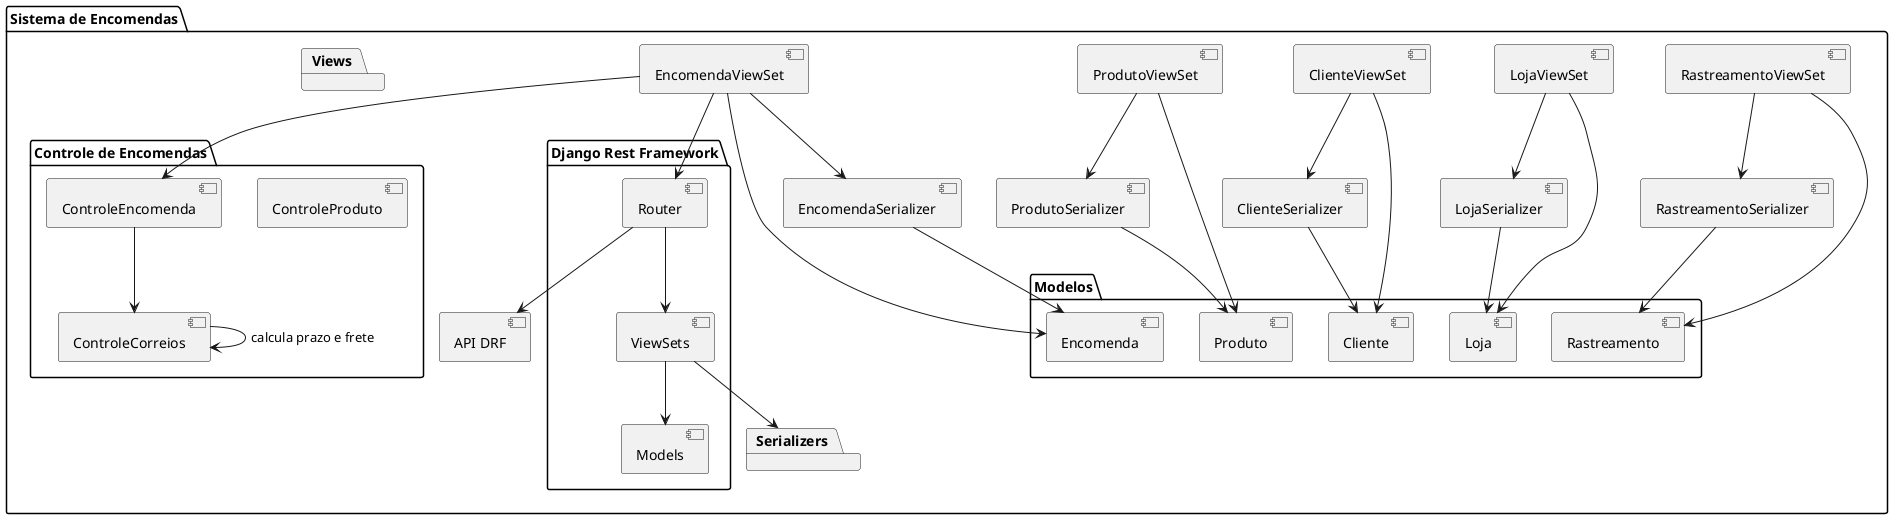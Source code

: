 @startuml "Diagrama de Componentes - Sistema de Encomendas"

package "Sistema de Encomendas" {
    
    [LojaViewSet] --> [LojaSerializer]
    [ClienteViewSet] --> [ClienteSerializer]
    [ProdutoViewSet] --> [ProdutoSerializer]
    [EncomendaViewSet] --> [EncomendaSerializer]
    [RastreamentoViewSet] --> [RastreamentoSerializer]

    package "Modelos" {
        [Loja]
        [Cliente]
        [Produto]
        [Encomenda]
        [Rastreamento]
    }
    
    package "Serializers" {
        [LojaSerializer] --> [Loja]
        [ClienteSerializer] --> [Cliente]
        [ProdutoSerializer] --> [Produto]
        [EncomendaSerializer] --> [Encomenda]
        [RastreamentoSerializer] --> [Rastreamento]
    }

    package "Views" {
        [LojaViewSet] --> [Loja]
        [ClienteViewSet] --> [Cliente]
        [ProdutoViewSet] --> [Produto]
        [EncomendaViewSet] --> [Encomenda]
        [RastreamentoViewSet] --> [Rastreamento]
    }
    
    package "Controle de Encomendas" {
        [ControleProduto]
        [ControleEncomenda]
        [ControleCorreios]
    }

    package "Django Rest Framework" {
        [Router] --> [ViewSets]
        [ViewSets] --> [Serializers]
        [ViewSets] --> [Models]
    }

    [EncomendaViewSet] --> [ControleEncomenda]
    [ControleEncomenda] --> [ControleCorreios]
    [ControleCorreios] --> [ControleCorreios] : calcula prazo e frete
    [EncomendaViewSet] --> [Router]

    [Router] --> [API DRF]
}

@enduml
